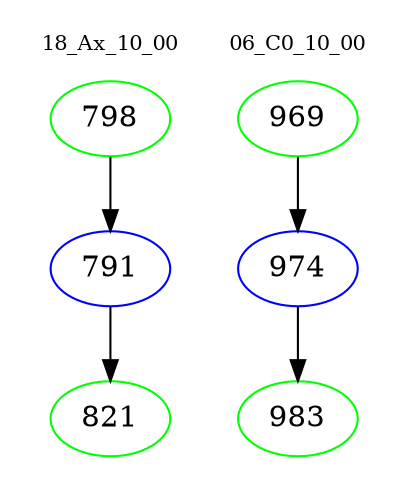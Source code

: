 digraph{
subgraph cluster_0 {
color = white
label = "18_Ax_10_00";
fontsize=10;
T0_798 [label="798", color="green"]
T0_798 -> T0_791 [color="black"]
T0_791 [label="791", color="blue"]
T0_791 -> T0_821 [color="black"]
T0_821 [label="821", color="green"]
}
subgraph cluster_1 {
color = white
label = "06_C0_10_00";
fontsize=10;
T1_969 [label="969", color="green"]
T1_969 -> T1_974 [color="black"]
T1_974 [label="974", color="blue"]
T1_974 -> T1_983 [color="black"]
T1_983 [label="983", color="green"]
}
}
